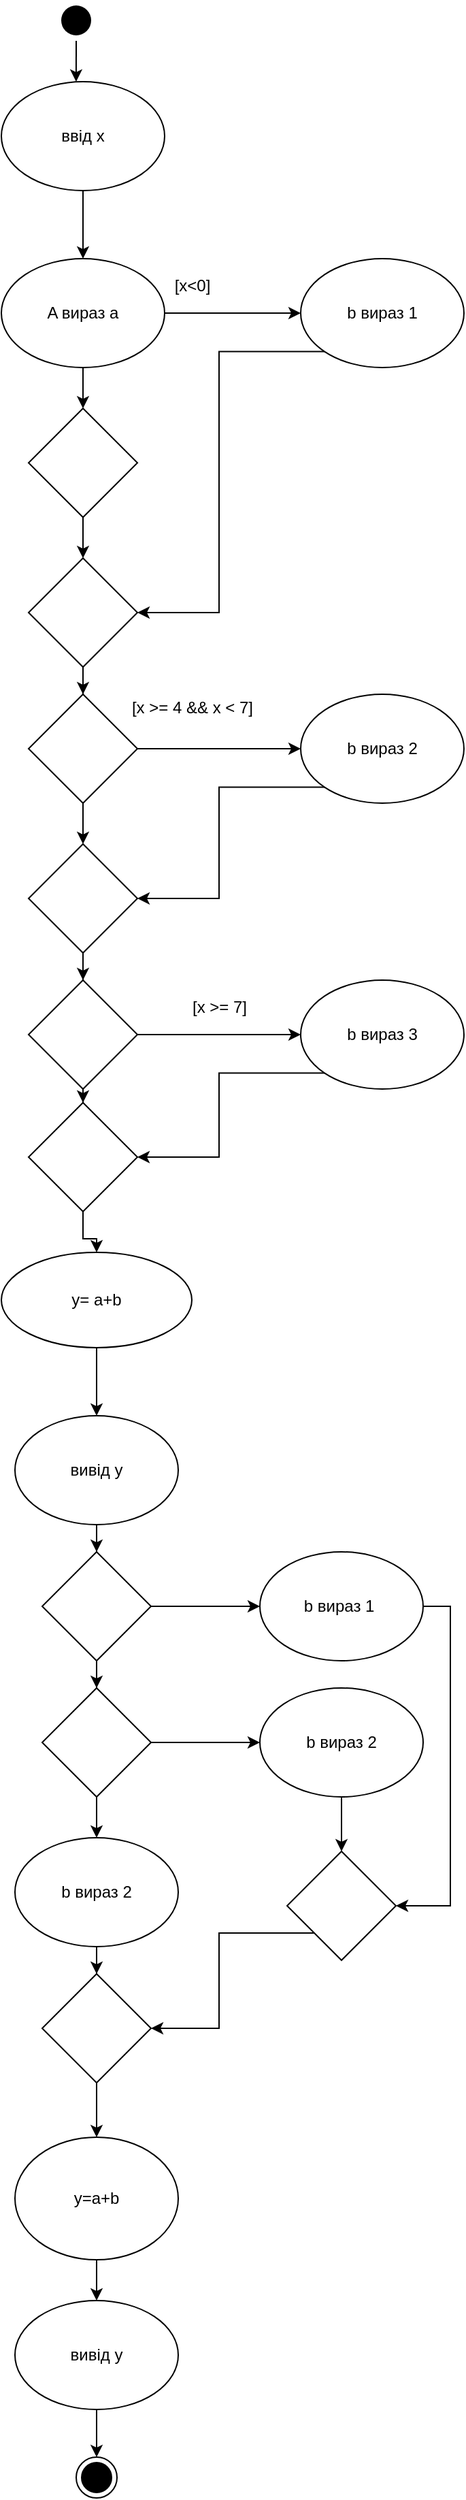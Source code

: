 <mxfile version="15.2.9" type="device"><diagram id="QDnAZWGC8pkeDtAUAq99" name="Page-1"><mxGraphModel dx="862" dy="511" grid="1" gridSize="10" guides="1" tooltips="1" connect="1" arrows="1" fold="1" page="1" pageScale="1" pageWidth="1200" pageHeight="1600" math="0" shadow="0"><root><mxCell id="0"/><mxCell id="1" parent="0"/><mxCell id="b9j-td33R0GrRSJ7DEUN-3" style="edgeStyle=orthogonalEdgeStyle;rounded=0;orthogonalLoop=1;jettySize=auto;html=1;exitX=0.5;exitY=1;exitDx=0;exitDy=0;" edge="1" parent="1" source="b9j-td33R0GrRSJ7DEUN-2"><mxGeometry relative="1" as="geometry"><mxPoint x="454.966" y="110" as="targetPoint"/></mxGeometry></mxCell><mxCell id="b9j-td33R0GrRSJ7DEUN-2" value="" style="ellipse;html=1;shape=endState;fillColor=#000000;strokeColor=none;" vertex="1" parent="1"><mxGeometry x="440" y="50" width="30" height="30" as="geometry"/></mxCell><mxCell id="b9j-td33R0GrRSJ7DEUN-5" style="edgeStyle=orthogonalEdgeStyle;rounded=0;orthogonalLoop=1;jettySize=auto;html=1;" edge="1" parent="1" source="b9j-td33R0GrRSJ7DEUN-4"><mxGeometry relative="1" as="geometry"><mxPoint x="460" y="240" as="targetPoint"/></mxGeometry></mxCell><mxCell id="b9j-td33R0GrRSJ7DEUN-4" value="ввід х" style="ellipse;whiteSpace=wrap;html=1;strokeColor=#000000;fillColor=#FFFFFF;" vertex="1" parent="1"><mxGeometry x="400" y="110" width="120" height="80" as="geometry"/></mxCell><mxCell id="b9j-td33R0GrRSJ7DEUN-7" style="edgeStyle=orthogonalEdgeStyle;rounded=0;orthogonalLoop=1;jettySize=auto;html=1;" edge="1" parent="1" source="b9j-td33R0GrRSJ7DEUN-6" target="b9j-td33R0GrRSJ7DEUN-8"><mxGeometry relative="1" as="geometry"><mxPoint x="460" y="370" as="targetPoint"/></mxGeometry></mxCell><mxCell id="b9j-td33R0GrRSJ7DEUN-9" style="edgeStyle=orthogonalEdgeStyle;rounded=0;orthogonalLoop=1;jettySize=auto;html=1;" edge="1" parent="1" source="b9j-td33R0GrRSJ7DEUN-6"><mxGeometry relative="1" as="geometry"><mxPoint x="620" y="280" as="targetPoint"/></mxGeometry></mxCell><mxCell id="b9j-td33R0GrRSJ7DEUN-6" value="A вираз а" style="ellipse;whiteSpace=wrap;html=1;strokeColor=#000000;fillColor=#FFFFFF;" vertex="1" parent="1"><mxGeometry x="400" y="240" width="120" height="80" as="geometry"/></mxCell><mxCell id="b9j-td33R0GrRSJ7DEUN-14" style="edgeStyle=orthogonalEdgeStyle;rounded=0;orthogonalLoop=1;jettySize=auto;html=1;" edge="1" parent="1" source="b9j-td33R0GrRSJ7DEUN-8" target="b9j-td33R0GrRSJ7DEUN-15"><mxGeometry relative="1" as="geometry"><mxPoint x="460" y="490" as="targetPoint"/></mxGeometry></mxCell><mxCell id="b9j-td33R0GrRSJ7DEUN-8" value="" style="rhombus;whiteSpace=wrap;html=1;strokeColor=#000000;fillColor=#FFFFFF;" vertex="1" parent="1"><mxGeometry x="420" y="350" width="80" height="80" as="geometry"/></mxCell><mxCell id="b9j-td33R0GrRSJ7DEUN-18" style="edgeStyle=orthogonalEdgeStyle;rounded=0;orthogonalLoop=1;jettySize=auto;html=1;exitX=0;exitY=1;exitDx=0;exitDy=0;entryX=1;entryY=0.5;entryDx=0;entryDy=0;" edge="1" parent="1" source="b9j-td33R0GrRSJ7DEUN-11" target="b9j-td33R0GrRSJ7DEUN-15"><mxGeometry relative="1" as="geometry"/></mxCell><mxCell id="b9j-td33R0GrRSJ7DEUN-11" value="b вираз 1" style="ellipse;whiteSpace=wrap;html=1;strokeColor=#000000;fillColor=#FFFFFF;" vertex="1" parent="1"><mxGeometry x="620" y="240" width="120" height="80" as="geometry"/></mxCell><mxCell id="b9j-td33R0GrRSJ7DEUN-12" value="[x&amp;lt;0]" style="text;html=1;align=center;verticalAlign=middle;resizable=0;points=[];autosize=1;strokeColor=none;fillColor=none;" vertex="1" parent="1"><mxGeometry x="520" y="250" width="40" height="20" as="geometry"/></mxCell><mxCell id="b9j-td33R0GrRSJ7DEUN-19" style="edgeStyle=orthogonalEdgeStyle;rounded=0;orthogonalLoop=1;jettySize=auto;html=1;" edge="1" parent="1" source="b9j-td33R0GrRSJ7DEUN-15" target="b9j-td33R0GrRSJ7DEUN-20"><mxGeometry relative="1" as="geometry"><mxPoint x="460" y="600" as="targetPoint"/></mxGeometry></mxCell><mxCell id="b9j-td33R0GrRSJ7DEUN-15" value="" style="rhombus;whiteSpace=wrap;html=1;strokeColor=#000000;fillColor=#FFFFFF;" vertex="1" parent="1"><mxGeometry x="420" y="460" width="80" height="80" as="geometry"/></mxCell><mxCell id="b9j-td33R0GrRSJ7DEUN-21" style="edgeStyle=orthogonalEdgeStyle;rounded=0;orthogonalLoop=1;jettySize=auto;html=1;" edge="1" parent="1" source="b9j-td33R0GrRSJ7DEUN-20" target="b9j-td33R0GrRSJ7DEUN-22"><mxGeometry relative="1" as="geometry"><mxPoint x="620" y="600" as="targetPoint"/></mxGeometry></mxCell><mxCell id="b9j-td33R0GrRSJ7DEUN-23" style="edgeStyle=orthogonalEdgeStyle;rounded=0;orthogonalLoop=1;jettySize=auto;html=1;" edge="1" parent="1" source="b9j-td33R0GrRSJ7DEUN-20" target="b9j-td33R0GrRSJ7DEUN-24"><mxGeometry relative="1" as="geometry"><mxPoint x="460" y="690" as="targetPoint"/></mxGeometry></mxCell><mxCell id="b9j-td33R0GrRSJ7DEUN-20" value="" style="rhombus;whiteSpace=wrap;html=1;strokeColor=#000000;fillColor=#FFFFFF;" vertex="1" parent="1"><mxGeometry x="420" y="560" width="80" height="80" as="geometry"/></mxCell><mxCell id="b9j-td33R0GrRSJ7DEUN-26" style="edgeStyle=orthogonalEdgeStyle;rounded=0;orthogonalLoop=1;jettySize=auto;html=1;exitX=0;exitY=1;exitDx=0;exitDy=0;entryX=1;entryY=0.5;entryDx=0;entryDy=0;" edge="1" parent="1" source="b9j-td33R0GrRSJ7DEUN-22" target="b9j-td33R0GrRSJ7DEUN-24"><mxGeometry relative="1" as="geometry"/></mxCell><mxCell id="b9j-td33R0GrRSJ7DEUN-22" value="b вираз 2" style="ellipse;whiteSpace=wrap;html=1;strokeColor=#000000;fillColor=#FFFFFF;" vertex="1" parent="1"><mxGeometry x="620" y="560" width="120" height="80" as="geometry"/></mxCell><mxCell id="b9j-td33R0GrRSJ7DEUN-28" style="edgeStyle=orthogonalEdgeStyle;rounded=0;orthogonalLoop=1;jettySize=auto;html=1;" edge="1" parent="1" source="b9j-td33R0GrRSJ7DEUN-24" target="b9j-td33R0GrRSJ7DEUN-29"><mxGeometry relative="1" as="geometry"><mxPoint x="460" y="800" as="targetPoint"/></mxGeometry></mxCell><mxCell id="b9j-td33R0GrRSJ7DEUN-24" value="" style="rhombus;whiteSpace=wrap;html=1;strokeColor=#000000;fillColor=#FFFFFF;" vertex="1" parent="1"><mxGeometry x="420" y="670" width="80" height="80" as="geometry"/></mxCell><mxCell id="b9j-td33R0GrRSJ7DEUN-27" value="[x &amp;gt;= 4 &amp;amp;&amp;amp; x &amp;lt; 7]" style="text;html=1;align=center;verticalAlign=middle;resizable=0;points=[];autosize=1;strokeColor=none;fillColor=none;" vertex="1" parent="1"><mxGeometry x="490" y="560" width="100" height="20" as="geometry"/></mxCell><mxCell id="b9j-td33R0GrRSJ7DEUN-30" style="edgeStyle=orthogonalEdgeStyle;rounded=0;orthogonalLoop=1;jettySize=auto;html=1;" edge="1" parent="1" source="b9j-td33R0GrRSJ7DEUN-29" target="b9j-td33R0GrRSJ7DEUN-31"><mxGeometry relative="1" as="geometry"><mxPoint x="620" y="810" as="targetPoint"/></mxGeometry></mxCell><mxCell id="b9j-td33R0GrRSJ7DEUN-32" style="edgeStyle=orthogonalEdgeStyle;rounded=0;orthogonalLoop=1;jettySize=auto;html=1;" edge="1" parent="1" source="b9j-td33R0GrRSJ7DEUN-29" target="b9j-td33R0GrRSJ7DEUN-33"><mxGeometry relative="1" as="geometry"><mxPoint x="460" y="900" as="targetPoint"/></mxGeometry></mxCell><mxCell id="b9j-td33R0GrRSJ7DEUN-29" value="" style="rhombus;whiteSpace=wrap;html=1;strokeColor=#000000;fillColor=#FFFFFF;" vertex="1" parent="1"><mxGeometry x="420" y="770" width="80" height="80" as="geometry"/></mxCell><mxCell id="b9j-td33R0GrRSJ7DEUN-34" style="edgeStyle=orthogonalEdgeStyle;rounded=0;orthogonalLoop=1;jettySize=auto;html=1;exitX=0;exitY=1;exitDx=0;exitDy=0;entryX=1;entryY=0.5;entryDx=0;entryDy=0;" edge="1" parent="1" source="b9j-td33R0GrRSJ7DEUN-31" target="b9j-td33R0GrRSJ7DEUN-33"><mxGeometry relative="1" as="geometry"/></mxCell><mxCell id="b9j-td33R0GrRSJ7DEUN-31" value="b вираз 3" style="ellipse;whiteSpace=wrap;html=1;strokeColor=#000000;fillColor=#FFFFFF;" vertex="1" parent="1"><mxGeometry x="620" y="770" width="120" height="80" as="geometry"/></mxCell><mxCell id="b9j-td33R0GrRSJ7DEUN-36" style="edgeStyle=orthogonalEdgeStyle;rounded=0;orthogonalLoop=1;jettySize=auto;html=1;" edge="1" parent="1" source="b9j-td33R0GrRSJ7DEUN-33" target="b9j-td33R0GrRSJ7DEUN-37"><mxGeometry relative="1" as="geometry"><mxPoint x="460" y="980" as="targetPoint"/></mxGeometry></mxCell><mxCell id="b9j-td33R0GrRSJ7DEUN-33" value="" style="rhombus;whiteSpace=wrap;html=1;strokeColor=#000000;fillColor=#FFFFFF;" vertex="1" parent="1"><mxGeometry x="420" y="860" width="80" height="80" as="geometry"/></mxCell><mxCell id="b9j-td33R0GrRSJ7DEUN-35" value="[x &amp;gt;= 7]" style="text;html=1;align=center;verticalAlign=middle;resizable=0;points=[];autosize=1;strokeColor=none;fillColor=none;" vertex="1" parent="1"><mxGeometry x="530" y="780" width="60" height="20" as="geometry"/></mxCell><mxCell id="b9j-td33R0GrRSJ7DEUN-38" style="edgeStyle=orthogonalEdgeStyle;rounded=0;orthogonalLoop=1;jettySize=auto;html=1;" edge="1" parent="1" source="b9j-td33R0GrRSJ7DEUN-37" target="b9j-td33R0GrRSJ7DEUN-39"><mxGeometry relative="1" as="geometry"><mxPoint x="470" y="1100" as="targetPoint"/></mxGeometry></mxCell><mxCell id="b9j-td33R0GrRSJ7DEUN-37" value="y= a+b" style="ellipse;whiteSpace=wrap;html=1;strokeColor=#000000;fillColor=#FFFFFF;" vertex="1" parent="1"><mxGeometry x="400" y="970" width="140" height="70" as="geometry"/></mxCell><mxCell id="b9j-td33R0GrRSJ7DEUN-40" style="edgeStyle=orthogonalEdgeStyle;rounded=0;orthogonalLoop=1;jettySize=auto;html=1;" edge="1" parent="1" source="b9j-td33R0GrRSJ7DEUN-39" target="b9j-td33R0GrRSJ7DEUN-41"><mxGeometry relative="1" as="geometry"><mxPoint x="470" y="1230" as="targetPoint"/></mxGeometry></mxCell><mxCell id="b9j-td33R0GrRSJ7DEUN-39" value="вивід y" style="ellipse;whiteSpace=wrap;html=1;strokeColor=#000000;fillColor=#FFFFFF;" vertex="1" parent="1"><mxGeometry x="410" y="1090" width="120" height="80" as="geometry"/></mxCell><mxCell id="b9j-td33R0GrRSJ7DEUN-42" style="edgeStyle=orthogonalEdgeStyle;rounded=0;orthogonalLoop=1;jettySize=auto;html=1;" edge="1" parent="1" source="b9j-td33R0GrRSJ7DEUN-41" target="b9j-td33R0GrRSJ7DEUN-43"><mxGeometry relative="1" as="geometry"><mxPoint x="640" y="1230" as="targetPoint"/></mxGeometry></mxCell><mxCell id="b9j-td33R0GrRSJ7DEUN-44" style="edgeStyle=orthogonalEdgeStyle;rounded=0;orthogonalLoop=1;jettySize=auto;html=1;" edge="1" parent="1" source="b9j-td33R0GrRSJ7DEUN-41" target="b9j-td33R0GrRSJ7DEUN-45"><mxGeometry relative="1" as="geometry"><mxPoint x="470" y="1330" as="targetPoint"/></mxGeometry></mxCell><mxCell id="b9j-td33R0GrRSJ7DEUN-41" value="" style="rhombus;whiteSpace=wrap;html=1;strokeColor=#000000;fillColor=#FFFFFF;" vertex="1" parent="1"><mxGeometry x="430" y="1190" width="80" height="80" as="geometry"/></mxCell><mxCell id="b9j-td33R0GrRSJ7DEUN-62" style="edgeStyle=orthogonalEdgeStyle;rounded=0;orthogonalLoop=1;jettySize=auto;html=1;exitX=1;exitY=0.5;exitDx=0;exitDy=0;entryX=1;entryY=0.5;entryDx=0;entryDy=0;" edge="1" parent="1" source="b9j-td33R0GrRSJ7DEUN-43" target="b9j-td33R0GrRSJ7DEUN-59"><mxGeometry relative="1" as="geometry"/></mxCell><mxCell id="b9j-td33R0GrRSJ7DEUN-43" value="b вираз 1&amp;nbsp;" style="ellipse;whiteSpace=wrap;html=1;strokeColor=#000000;fillColor=#FFFFFF;" vertex="1" parent="1"><mxGeometry x="590" y="1190" width="120" height="80" as="geometry"/></mxCell><mxCell id="b9j-td33R0GrRSJ7DEUN-47" style="edgeStyle=orthogonalEdgeStyle;rounded=0;orthogonalLoop=1;jettySize=auto;html=1;" edge="1" parent="1" source="b9j-td33R0GrRSJ7DEUN-45" target="b9j-td33R0GrRSJ7DEUN-57"><mxGeometry relative="1" as="geometry"><mxPoint x="470" y="1390" as="targetPoint"/></mxGeometry></mxCell><mxCell id="b9j-td33R0GrRSJ7DEUN-55" style="edgeStyle=orthogonalEdgeStyle;rounded=0;orthogonalLoop=1;jettySize=auto;html=1;" edge="1" parent="1" source="b9j-td33R0GrRSJ7DEUN-45"><mxGeometry relative="1" as="geometry"><mxPoint x="590" y="1330" as="targetPoint"/></mxGeometry></mxCell><mxCell id="b9j-td33R0GrRSJ7DEUN-45" value="" style="rhombus;whiteSpace=wrap;html=1;strokeColor=#000000;fillColor=#FFFFFF;" vertex="1" parent="1"><mxGeometry x="430" y="1290" width="80" height="80" as="geometry"/></mxCell><mxCell id="b9j-td33R0GrRSJ7DEUN-60" style="edgeStyle=orthogonalEdgeStyle;rounded=0;orthogonalLoop=1;jettySize=auto;html=1;entryX=0.5;entryY=0;entryDx=0;entryDy=0;" edge="1" parent="1" source="b9j-td33R0GrRSJ7DEUN-56" target="b9j-td33R0GrRSJ7DEUN-59"><mxGeometry relative="1" as="geometry"/></mxCell><mxCell id="b9j-td33R0GrRSJ7DEUN-56" value="b вираз 2" style="ellipse;whiteSpace=wrap;html=1;strokeColor=#000000;fillColor=#FFFFFF;" vertex="1" parent="1"><mxGeometry x="590" y="1290" width="120" height="80" as="geometry"/></mxCell><mxCell id="b9j-td33R0GrRSJ7DEUN-65" style="edgeStyle=orthogonalEdgeStyle;rounded=0;orthogonalLoop=1;jettySize=auto;html=1;" edge="1" parent="1" source="b9j-td33R0GrRSJ7DEUN-57" target="b9j-td33R0GrRSJ7DEUN-66"><mxGeometry relative="1" as="geometry"><mxPoint x="470" y="1540" as="targetPoint"/></mxGeometry></mxCell><mxCell id="b9j-td33R0GrRSJ7DEUN-57" value="b вираз 2" style="ellipse;whiteSpace=wrap;html=1;strokeColor=#000000;fillColor=#FFFFFF;" vertex="1" parent="1"><mxGeometry x="410" y="1400" width="120" height="80" as="geometry"/></mxCell><mxCell id="b9j-td33R0GrRSJ7DEUN-67" style="edgeStyle=orthogonalEdgeStyle;rounded=0;orthogonalLoop=1;jettySize=auto;html=1;exitX=0;exitY=1;exitDx=0;exitDy=0;entryX=1;entryY=0.5;entryDx=0;entryDy=0;" edge="1" parent="1" source="b9j-td33R0GrRSJ7DEUN-59" target="b9j-td33R0GrRSJ7DEUN-66"><mxGeometry relative="1" as="geometry"/></mxCell><mxCell id="b9j-td33R0GrRSJ7DEUN-59" value="" style="rhombus;whiteSpace=wrap;html=1;strokeColor=#000000;fillColor=#FFFFFF;" vertex="1" parent="1"><mxGeometry x="610" y="1410" width="80" height="80" as="geometry"/></mxCell><mxCell id="b9j-td33R0GrRSJ7DEUN-68" style="edgeStyle=orthogonalEdgeStyle;rounded=0;orthogonalLoop=1;jettySize=auto;html=1;exitX=0.5;exitY=1;exitDx=0;exitDy=0;" edge="1" parent="1" source="b9j-td33R0GrRSJ7DEUN-66"><mxGeometry relative="1" as="geometry"><mxPoint x="470" y="1620" as="targetPoint"/></mxGeometry></mxCell><mxCell id="b9j-td33R0GrRSJ7DEUN-66" value="" style="rhombus;whiteSpace=wrap;html=1;strokeColor=#000000;fillColor=#FFFFFF;" vertex="1" parent="1"><mxGeometry x="430" y="1500" width="80" height="80" as="geometry"/></mxCell><mxCell id="b9j-td33R0GrRSJ7DEUN-70" style="edgeStyle=orthogonalEdgeStyle;rounded=0;orthogonalLoop=1;jettySize=auto;html=1;" edge="1" parent="1" source="b9j-td33R0GrRSJ7DEUN-69" target="b9j-td33R0GrRSJ7DEUN-71"><mxGeometry relative="1" as="geometry"><mxPoint x="470" y="1760" as="targetPoint"/></mxGeometry></mxCell><mxCell id="b9j-td33R0GrRSJ7DEUN-69" value="y=a+b" style="ellipse;whiteSpace=wrap;html=1;strokeColor=#000000;fillColor=#FFFFFF;" vertex="1" parent="1"><mxGeometry x="410" y="1620" width="120" height="90" as="geometry"/></mxCell><mxCell id="b9j-td33R0GrRSJ7DEUN-72" style="edgeStyle=orthogonalEdgeStyle;rounded=0;orthogonalLoop=1;jettySize=auto;html=1;" edge="1" parent="1" source="b9j-td33R0GrRSJ7DEUN-71" target="b9j-td33R0GrRSJ7DEUN-73"><mxGeometry relative="1" as="geometry"><mxPoint x="470" y="1870" as="targetPoint"/></mxGeometry></mxCell><mxCell id="b9j-td33R0GrRSJ7DEUN-71" value="вивід y" style="ellipse;whiteSpace=wrap;html=1;strokeColor=#000000;fillColor=#FFFFFF;" vertex="1" parent="1"><mxGeometry x="410" y="1740" width="120" height="80" as="geometry"/></mxCell><mxCell id="b9j-td33R0GrRSJ7DEUN-73" value="" style="ellipse;html=1;shape=endState;fillColor=#000000;strokeColor=#000000;" vertex="1" parent="1"><mxGeometry x="455" y="1855" width="30" height="30" as="geometry"/></mxCell></root></mxGraphModel></diagram></mxfile>